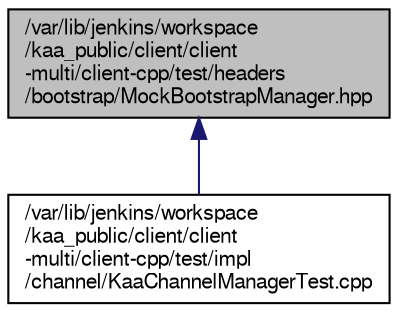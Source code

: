 digraph "/var/lib/jenkins/workspace/kaa_public/client/client-multi/client-cpp/test/headers/bootstrap/MockBootstrapManager.hpp"
{
  bgcolor="transparent";
  edge [fontname="FreeSans",fontsize="10",labelfontname="FreeSans",labelfontsize="10"];
  node [fontname="FreeSans",fontsize="10",shape=record];
  Node1 [label="/var/lib/jenkins/workspace\l/kaa_public/client/client\l-multi/client-cpp/test/headers\l/bootstrap/MockBootstrapManager.hpp",height=0.2,width=0.4,color="black", fillcolor="grey75", style="filled" fontcolor="black"];
  Node1 -> Node2 [dir="back",color="midnightblue",fontsize="10",style="solid",fontname="FreeSans"];
  Node2 [label="/var/lib/jenkins/workspace\l/kaa_public/client/client\l-multi/client-cpp/test/impl\l/channel/KaaChannelManagerTest.cpp",height=0.2,width=0.4,color="black",URL="$KaaChannelManagerTest_8cpp.html"];
}
